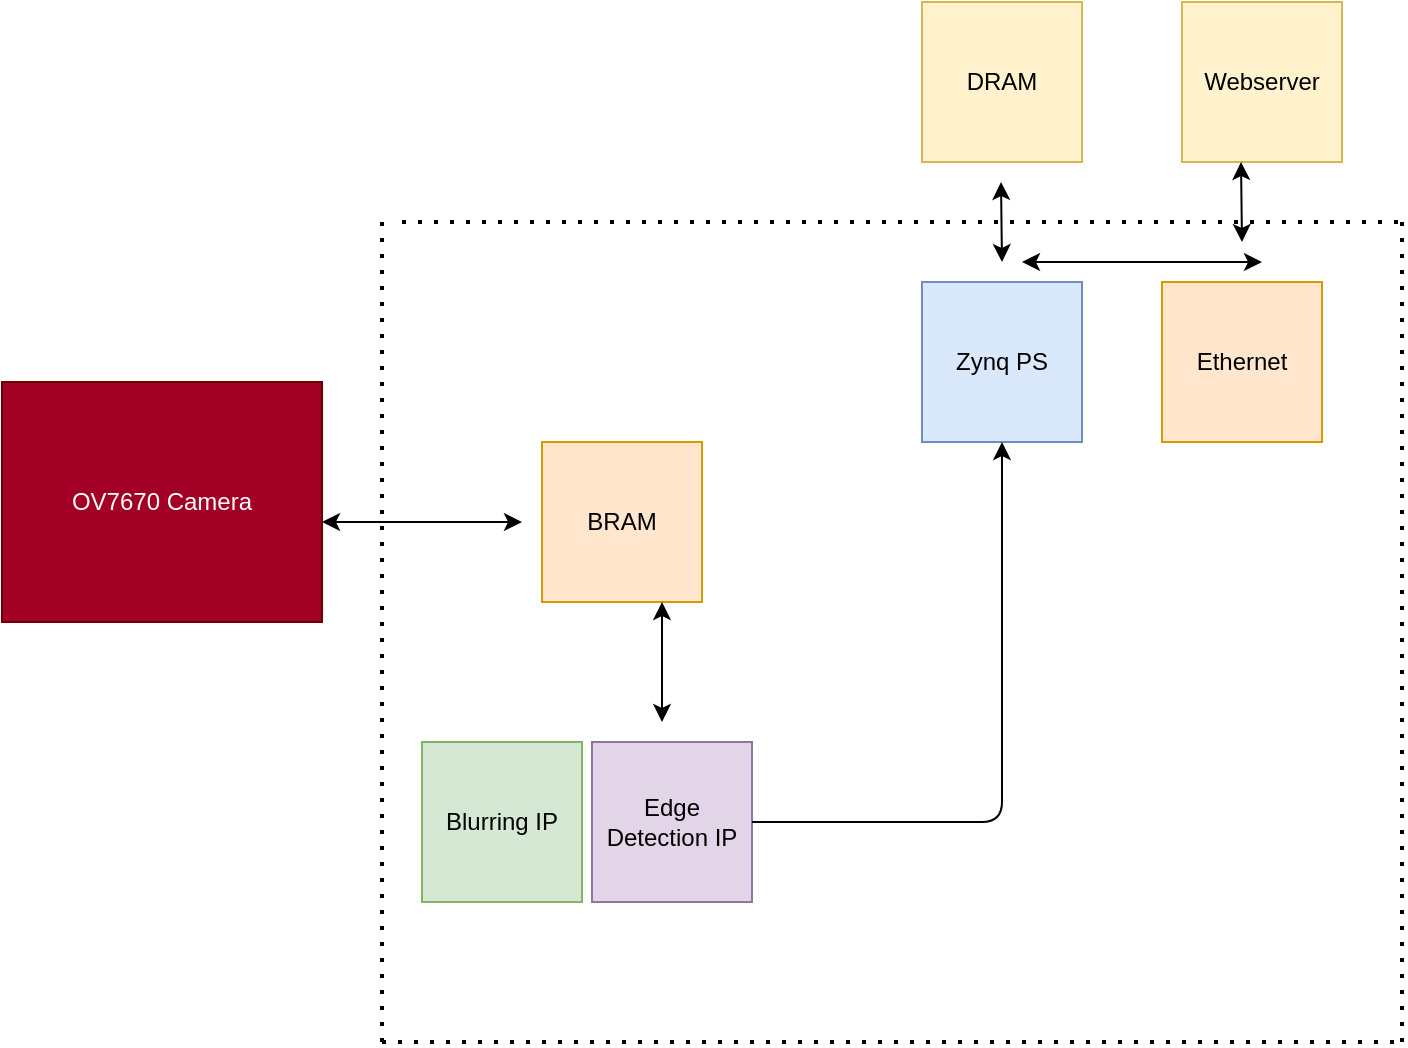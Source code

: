<mxfile>
    <diagram id="ATaQPrRMtQCLEhIaM9fP" name="Page-1">
        <mxGraphModel dx="1086" dy="795" grid="1" gridSize="10" guides="1" tooltips="1" connect="1" arrows="1" fold="1" page="1" pageScale="1" pageWidth="850" pageHeight="1100" math="0" shadow="0">
            <root>
                <mxCell id="0"/>
                <mxCell id="1" parent="0"/>
                <mxCell id="2" value="OV7670 Camera" style="rounded=0;whiteSpace=wrap;html=1;fillColor=#a20025;fontColor=#ffffff;strokeColor=#6F0000;" vertex="1" parent="1">
                    <mxGeometry x="90" y="250" width="160" height="120" as="geometry"/>
                </mxCell>
                <mxCell id="3" value="" style="endArrow=classic;startArrow=classic;html=1;" edge="1" parent="1">
                    <mxGeometry width="50" height="50" relative="1" as="geometry">
                        <mxPoint x="250" y="320" as="sourcePoint"/>
                        <mxPoint x="350" y="320" as="targetPoint"/>
                    </mxGeometry>
                </mxCell>
                <mxCell id="5" value="Edge Detection IP" style="whiteSpace=wrap;html=1;aspect=fixed;fillColor=#e1d5e7;strokeColor=#9673a6;" vertex="1" parent="1">
                    <mxGeometry x="385" y="430" width="80" height="80" as="geometry"/>
                </mxCell>
                <mxCell id="6" value="Blurring IP" style="whiteSpace=wrap;html=1;aspect=fixed;fillColor=#d5e8d4;strokeColor=#82b366;" vertex="1" parent="1">
                    <mxGeometry x="300" y="430" width="80" height="80" as="geometry"/>
                </mxCell>
                <mxCell id="7" value="BRAM" style="whiteSpace=wrap;html=1;aspect=fixed;fillColor=#ffe6cc;strokeColor=#d79b00;" vertex="1" parent="1">
                    <mxGeometry x="360" y="280" width="80" height="80" as="geometry"/>
                </mxCell>
                <mxCell id="8" value="" style="endArrow=classic;startArrow=classic;html=1;" edge="1" parent="1">
                    <mxGeometry width="50" height="50" relative="1" as="geometry">
                        <mxPoint x="420" y="360" as="sourcePoint"/>
                        <mxPoint x="420" y="420" as="targetPoint"/>
                    </mxGeometry>
                </mxCell>
                <mxCell id="9" value="DRAM" style="whiteSpace=wrap;html=1;aspect=fixed;fillColor=#fff2cc;strokeColor=#d6b656;" vertex="1" parent="1">
                    <mxGeometry x="550" y="60" width="80" height="80" as="geometry"/>
                </mxCell>
                <mxCell id="10" value="" style="endArrow=classic;startArrow=classic;html=1;" edge="1" parent="1">
                    <mxGeometry width="50" height="50" relative="1" as="geometry">
                        <mxPoint x="590" y="190" as="sourcePoint"/>
                        <mxPoint x="589.5" y="150" as="targetPoint"/>
                    </mxGeometry>
                </mxCell>
                <mxCell id="11" value="Zynq PS" style="whiteSpace=wrap;html=1;aspect=fixed;fillColor=#dae8fc;strokeColor=#6c8ebf;" vertex="1" parent="1">
                    <mxGeometry x="550" y="200" width="80" height="80" as="geometry"/>
                </mxCell>
                <mxCell id="12" value="" style="endArrow=classic;html=1;entryX=0.5;entryY=1;entryDx=0;entryDy=0;exitX=1;exitY=0.5;exitDx=0;exitDy=0;" edge="1" parent="1" source="5" target="11">
                    <mxGeometry width="50" height="50" relative="1" as="geometry">
                        <mxPoint x="520" y="460" as="sourcePoint"/>
                        <mxPoint x="570" y="410" as="targetPoint"/>
                        <Array as="points">
                            <mxPoint x="590" y="470"/>
                        </Array>
                    </mxGeometry>
                </mxCell>
                <mxCell id="13" value="Ethernet" style="whiteSpace=wrap;html=1;aspect=fixed;fillColor=#ffe6cc;strokeColor=#d79b00;" vertex="1" parent="1">
                    <mxGeometry x="670" y="200" width="80" height="80" as="geometry"/>
                </mxCell>
                <mxCell id="14" value="Webserver" style="whiteSpace=wrap;html=1;aspect=fixed;fillColor=#fff2cc;strokeColor=#d6b656;" vertex="1" parent="1">
                    <mxGeometry x="680" y="60" width="80" height="80" as="geometry"/>
                </mxCell>
                <mxCell id="15" value="" style="endArrow=none;dashed=1;html=1;dashPattern=1 3;strokeWidth=2;" edge="1" parent="1">
                    <mxGeometry width="50" height="50" relative="1" as="geometry">
                        <mxPoint x="290" y="170" as="sourcePoint"/>
                        <mxPoint x="790" y="170" as="targetPoint"/>
                    </mxGeometry>
                </mxCell>
                <mxCell id="16" value="" style="endArrow=none;dashed=1;html=1;dashPattern=1 3;strokeWidth=2;" edge="1" parent="1">
                    <mxGeometry width="50" height="50" relative="1" as="geometry">
                        <mxPoint x="790" y="580" as="sourcePoint"/>
                        <mxPoint x="790" y="170" as="targetPoint"/>
                    </mxGeometry>
                </mxCell>
                <mxCell id="17" value="" style="endArrow=none;dashed=1;html=1;dashPattern=1 3;strokeWidth=2;" edge="1" parent="1">
                    <mxGeometry width="50" height="50" relative="1" as="geometry">
                        <mxPoint x="280" y="580" as="sourcePoint"/>
                        <mxPoint x="790" y="580" as="targetPoint"/>
                    </mxGeometry>
                </mxCell>
                <mxCell id="18" value="" style="endArrow=none;dashed=1;html=1;dashPattern=1 3;strokeWidth=2;" edge="1" parent="1">
                    <mxGeometry width="50" height="50" relative="1" as="geometry">
                        <mxPoint x="280" y="580" as="sourcePoint"/>
                        <mxPoint x="280" y="170" as="targetPoint"/>
                    </mxGeometry>
                </mxCell>
                <mxCell id="19" value="" style="endArrow=classic;startArrow=classic;html=1;" edge="1" parent="1">
                    <mxGeometry width="50" height="50" relative="1" as="geometry">
                        <mxPoint x="600" y="190" as="sourcePoint"/>
                        <mxPoint x="720" y="190" as="targetPoint"/>
                    </mxGeometry>
                </mxCell>
                <mxCell id="21" value="" style="endArrow=classic;startArrow=classic;html=1;" edge="1" parent="1">
                    <mxGeometry width="50" height="50" relative="1" as="geometry">
                        <mxPoint x="710" y="180" as="sourcePoint"/>
                        <mxPoint x="709.5" y="140" as="targetPoint"/>
                    </mxGeometry>
                </mxCell>
            </root>
        </mxGraphModel>
    </diagram>
</mxfile>